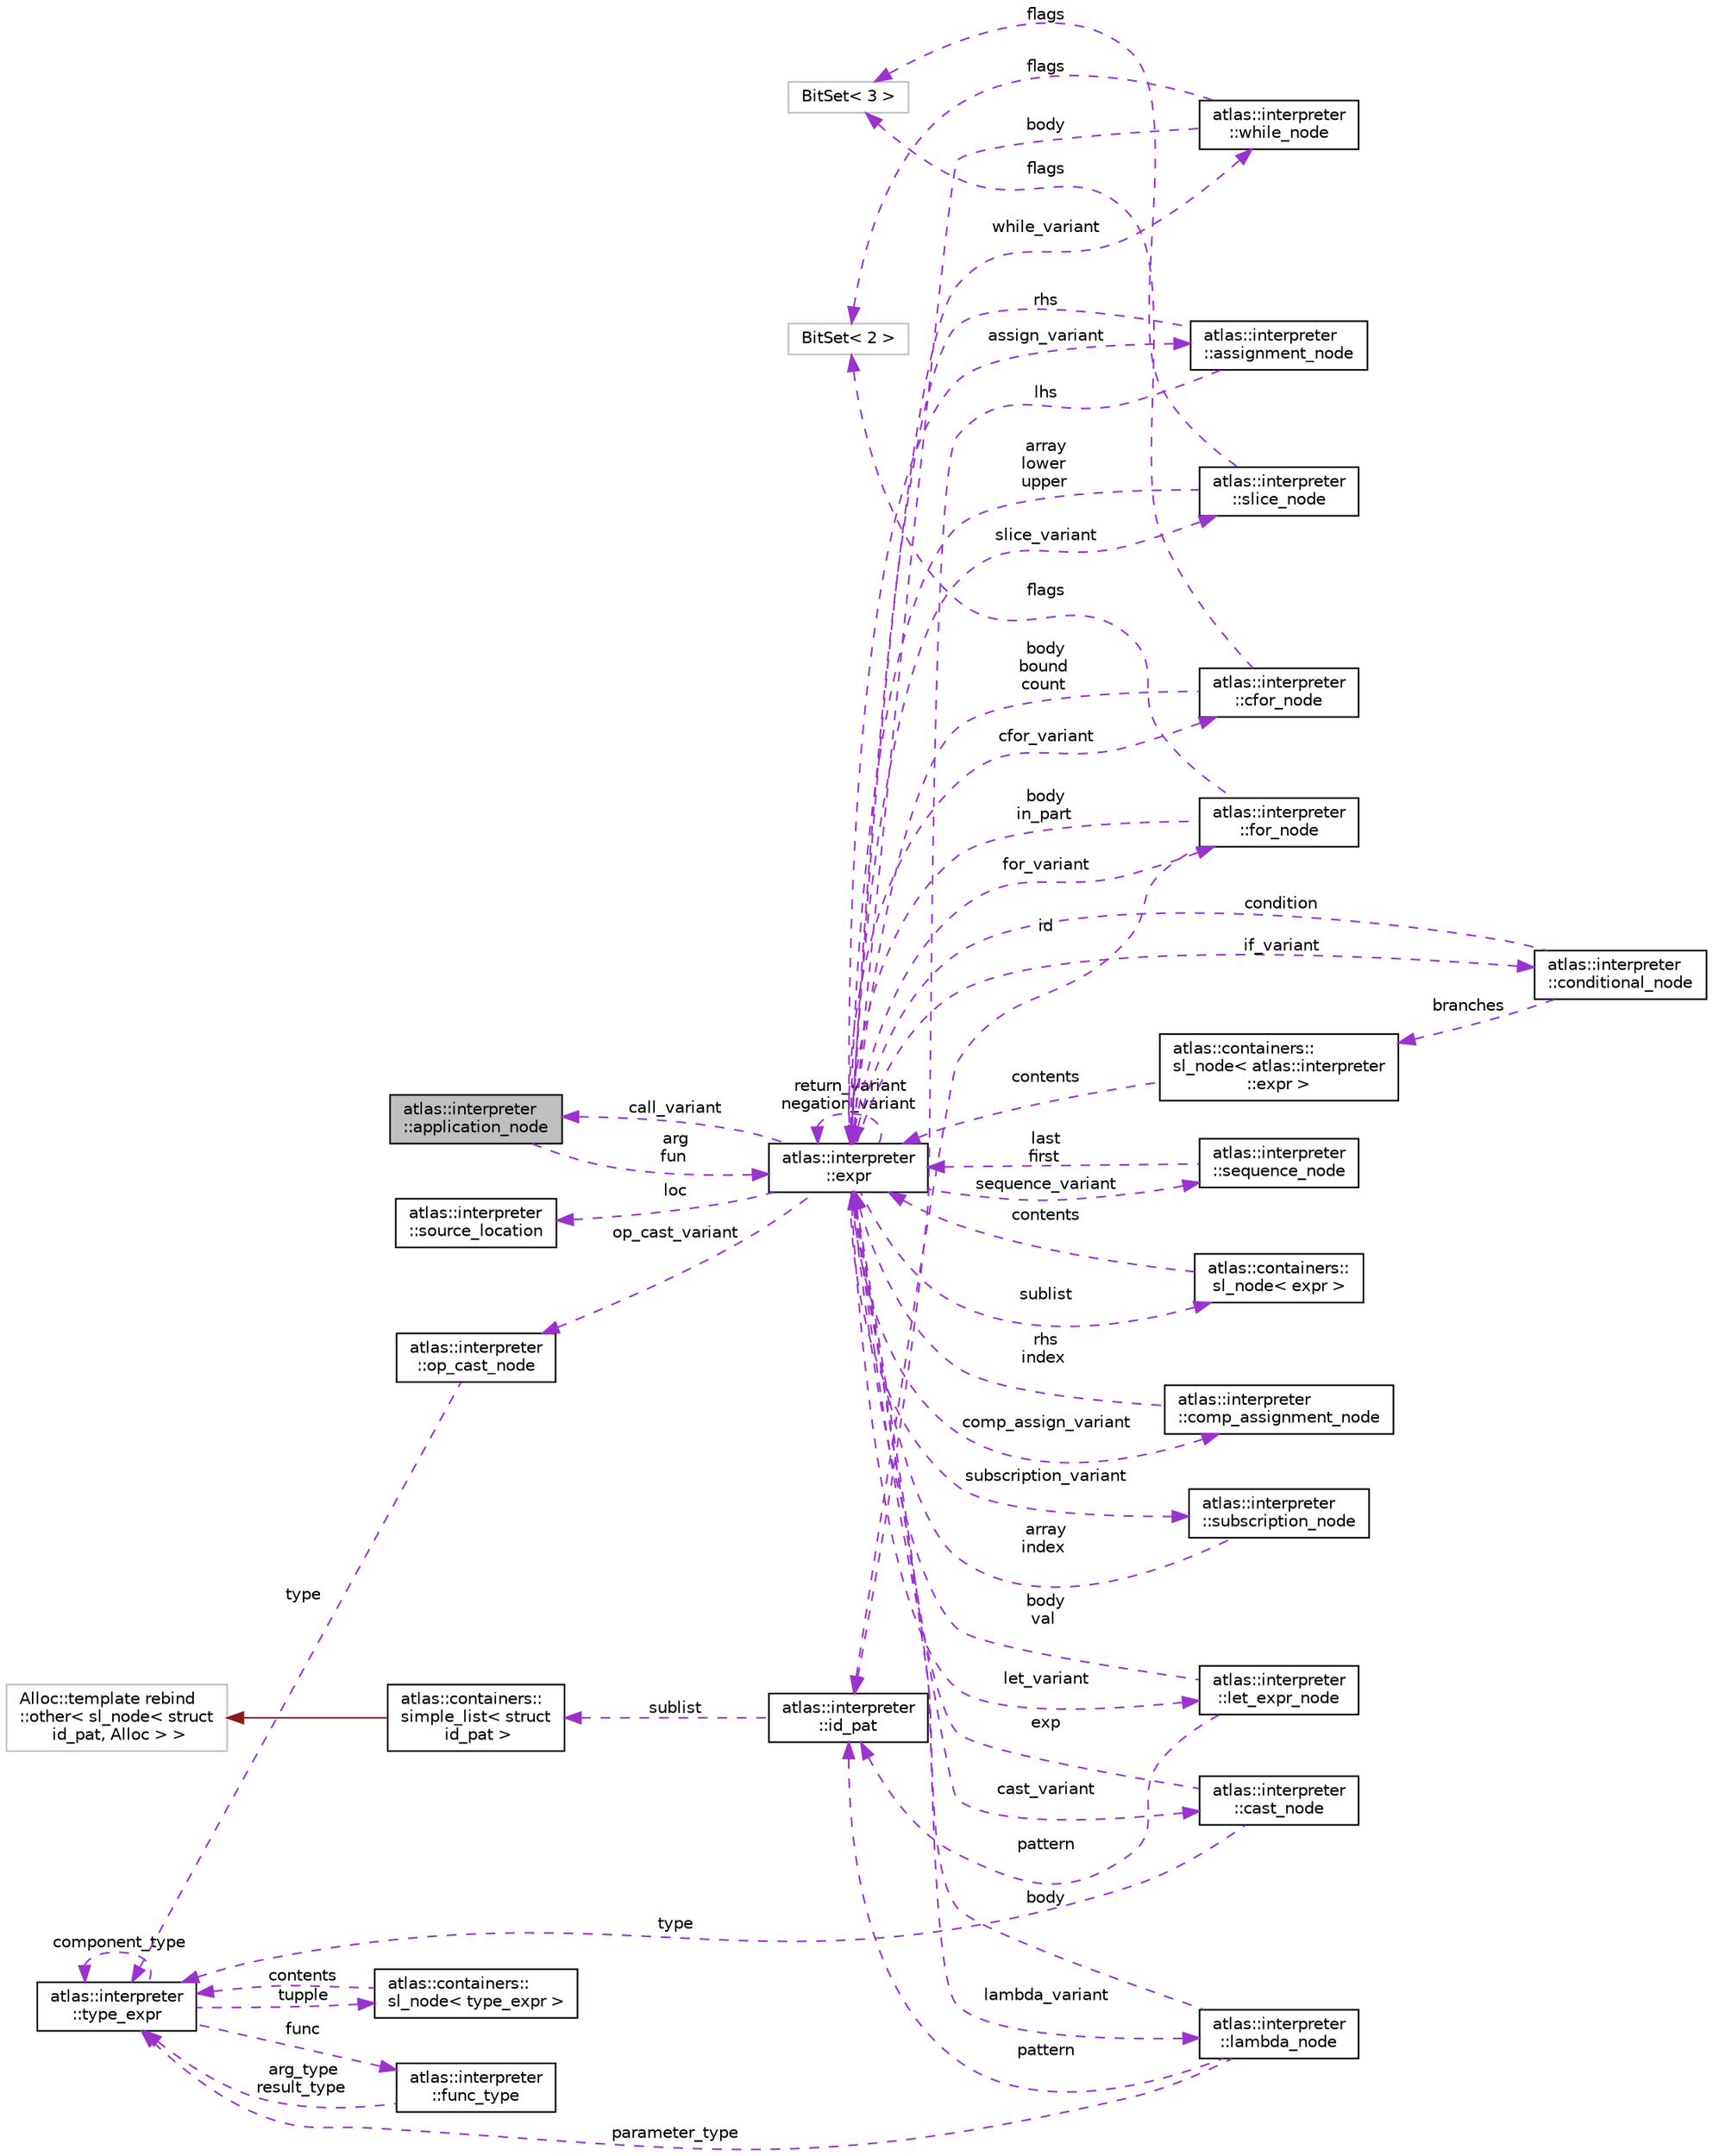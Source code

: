 digraph "atlas::interpreter::application_node"
{
  edge [fontname="Helvetica",fontsize="10",labelfontname="Helvetica",labelfontsize="10"];
  node [fontname="Helvetica",fontsize="10",shape=record];
  rankdir="LR";
  Node1 [label="atlas::interpreter\l::application_node",height=0.2,width=0.4,color="black", fillcolor="grey75", style="filled", fontcolor="black"];
  Node2 -> Node1 [dir="back",color="darkorchid3",fontsize="10",style="dashed",label=" arg\nfun" ,fontname="Helvetica"];
  Node2 [label="atlas::interpreter\l::expr",height=0.2,width=0.4,color="black", fillcolor="white", style="filled",URL="$structatlas_1_1interpreter_1_1expr.html"];
  Node3 -> Node2 [dir="back",color="darkorchid3",fontsize="10",style="dashed",label=" loc" ,fontname="Helvetica"];
  Node3 [label="atlas::interpreter\l::source_location",height=0.2,width=0.4,color="black", fillcolor="white", style="filled",URL="$structatlas_1_1interpreter_1_1source__location.html"];
  Node4 -> Node2 [dir="back",color="darkorchid3",fontsize="10",style="dashed",label=" cast_variant" ,fontname="Helvetica"];
  Node4 [label="atlas::interpreter\l::cast_node",height=0.2,width=0.4,color="black", fillcolor="white", style="filled",URL="$structatlas_1_1interpreter_1_1cast__node.html"];
  Node2 -> Node4 [dir="back",color="darkorchid3",fontsize="10",style="dashed",label=" exp" ,fontname="Helvetica"];
  Node5 -> Node4 [dir="back",color="darkorchid3",fontsize="10",style="dashed",label=" type" ,fontname="Helvetica"];
  Node5 [label="atlas::interpreter\l::type_expr",height=0.2,width=0.4,color="black", fillcolor="white", style="filled",URL="$structatlas_1_1interpreter_1_1type__expr.html"];
  Node6 -> Node5 [dir="back",color="darkorchid3",fontsize="10",style="dashed",label=" func" ,fontname="Helvetica"];
  Node6 [label="atlas::interpreter\l::func_type",height=0.2,width=0.4,color="black", fillcolor="white", style="filled",URL="$structatlas_1_1interpreter_1_1func__type.html"];
  Node5 -> Node6 [dir="back",color="darkorchid3",fontsize="10",style="dashed",label=" arg_type\nresult_type" ,fontname="Helvetica"];
  Node7 -> Node5 [dir="back",color="darkorchid3",fontsize="10",style="dashed",label=" tupple" ,fontname="Helvetica"];
  Node7 [label="atlas::containers::\lsl_node\< type_expr \>",height=0.2,width=0.4,color="black", fillcolor="white", style="filled",URL="$structatlas_1_1containers_1_1sl__node.html"];
  Node5 -> Node7 [dir="back",color="darkorchid3",fontsize="10",style="dashed",label=" contents" ,fontname="Helvetica"];
  Node5 -> Node5 [dir="back",color="darkorchid3",fontsize="10",style="dashed",label=" component_type" ,fontname="Helvetica"];
  Node8 -> Node2 [dir="back",color="darkorchid3",fontsize="10",style="dashed",label=" slice_variant" ,fontname="Helvetica"];
  Node8 [label="atlas::interpreter\l::slice_node",height=0.2,width=0.4,color="black", fillcolor="white", style="filled",URL="$structatlas_1_1interpreter_1_1slice__node.html"];
  Node2 -> Node8 [dir="back",color="darkorchid3",fontsize="10",style="dashed",label=" array\nlower\nupper" ,fontname="Helvetica"];
  Node9 -> Node8 [dir="back",color="darkorchid3",fontsize="10",style="dashed",label=" flags" ,fontname="Helvetica"];
  Node9 [label="BitSet\< 3 \>",height=0.2,width=0.4,color="grey75", fillcolor="white", style="filled"];
  Node10 -> Node2 [dir="back",color="darkorchid3",fontsize="10",style="dashed",label=" op_cast_variant" ,fontname="Helvetica"];
  Node10 [label="atlas::interpreter\l::op_cast_node",height=0.2,width=0.4,color="black", fillcolor="white", style="filled",URL="$structatlas_1_1interpreter_1_1op__cast__node.html"];
  Node5 -> Node10 [dir="back",color="darkorchid3",fontsize="10",style="dashed",label=" type" ,fontname="Helvetica"];
  Node11 -> Node2 [dir="back",color="darkorchid3",fontsize="10",style="dashed",label=" subscription_variant" ,fontname="Helvetica"];
  Node11 [label="atlas::interpreter\l::subscription_node",height=0.2,width=0.4,color="black", fillcolor="white", style="filled",URL="$structatlas_1_1interpreter_1_1subscription__node.html"];
  Node2 -> Node11 [dir="back",color="darkorchid3",fontsize="10",style="dashed",label=" array\nindex" ,fontname="Helvetica"];
  Node12 -> Node2 [dir="back",color="darkorchid3",fontsize="10",style="dashed",label=" let_variant" ,fontname="Helvetica"];
  Node12 [label="atlas::interpreter\l::let_expr_node",height=0.2,width=0.4,color="black", fillcolor="white", style="filled",URL="$structatlas_1_1interpreter_1_1let__expr__node.html"];
  Node13 -> Node12 [dir="back",color="darkorchid3",fontsize="10",style="dashed",label=" pattern" ,fontname="Helvetica"];
  Node13 [label="atlas::interpreter\l::id_pat",height=0.2,width=0.4,color="black", fillcolor="white", style="filled",URL="$structatlas_1_1interpreter_1_1id__pat.html"];
  Node14 -> Node13 [dir="back",color="darkorchid3",fontsize="10",style="dashed",label=" sublist" ,fontname="Helvetica"];
  Node14 [label="atlas::containers::\lsimple_list\< struct\l id_pat \>",height=0.2,width=0.4,color="black", fillcolor="white", style="filled",URL="$classatlas_1_1containers_1_1simple__list.html"];
  Node15 -> Node14 [dir="back",color="firebrick4",fontsize="10",style="solid",fontname="Helvetica"];
  Node15 [label="Alloc::template rebind\l::other\< sl_node\< struct\l id_pat, Alloc \> \>",height=0.2,width=0.4,color="grey75", fillcolor="white", style="filled"];
  Node2 -> Node12 [dir="back",color="darkorchid3",fontsize="10",style="dashed",label=" body\nval" ,fontname="Helvetica"];
  Node16 -> Node2 [dir="back",color="darkorchid3",fontsize="10",style="dashed",label=" cfor_variant" ,fontname="Helvetica"];
  Node16 [label="atlas::interpreter\l::cfor_node",height=0.2,width=0.4,color="black", fillcolor="white", style="filled",URL="$structatlas_1_1interpreter_1_1cfor__node.html"];
  Node2 -> Node16 [dir="back",color="darkorchid3",fontsize="10",style="dashed",label=" body\nbound\ncount" ,fontname="Helvetica"];
  Node9 -> Node16 [dir="back",color="darkorchid3",fontsize="10",style="dashed",label=" flags" ,fontname="Helvetica"];
  Node17 -> Node2 [dir="back",color="darkorchid3",fontsize="10",style="dashed",label=" for_variant" ,fontname="Helvetica"];
  Node17 [label="atlas::interpreter\l::for_node",height=0.2,width=0.4,color="black", fillcolor="white", style="filled",URL="$structatlas_1_1interpreter_1_1for__node.html"];
  Node13 -> Node17 [dir="back",color="darkorchid3",fontsize="10",style="dashed",label=" id" ,fontname="Helvetica"];
  Node2 -> Node17 [dir="back",color="darkorchid3",fontsize="10",style="dashed",label=" body\nin_part" ,fontname="Helvetica"];
  Node18 -> Node17 [dir="back",color="darkorchid3",fontsize="10",style="dashed",label=" flags" ,fontname="Helvetica"];
  Node18 [label="BitSet\< 2 \>",height=0.2,width=0.4,color="grey75", fillcolor="white", style="filled"];
  Node19 -> Node2 [dir="back",color="darkorchid3",fontsize="10",style="dashed",label=" if_variant" ,fontname="Helvetica"];
  Node19 [label="atlas::interpreter\l::conditional_node",height=0.2,width=0.4,color="black", fillcolor="white", style="filled",URL="$structatlas_1_1interpreter_1_1conditional__node.html"];
  Node20 -> Node19 [dir="back",color="darkorchid3",fontsize="10",style="dashed",label=" branches" ,fontname="Helvetica"];
  Node20 [label="atlas::containers::\lsl_node\< atlas::interpreter\l::expr \>",height=0.2,width=0.4,color="black", fillcolor="white", style="filled",URL="$structatlas_1_1containers_1_1sl__node.html"];
  Node2 -> Node20 [dir="back",color="darkorchid3",fontsize="10",style="dashed",label=" contents" ,fontname="Helvetica"];
  Node2 -> Node19 [dir="back",color="darkorchid3",fontsize="10",style="dashed",label=" condition" ,fontname="Helvetica"];
  Node21 -> Node2 [dir="back",color="darkorchid3",fontsize="10",style="dashed",label=" sequence_variant" ,fontname="Helvetica"];
  Node21 [label="atlas::interpreter\l::sequence_node",height=0.2,width=0.4,color="black", fillcolor="white", style="filled",URL="$structatlas_1_1interpreter_1_1sequence__node.html"];
  Node2 -> Node21 [dir="back",color="darkorchid3",fontsize="10",style="dashed",label=" last\nfirst" ,fontname="Helvetica"];
  Node22 -> Node2 [dir="back",color="darkorchid3",fontsize="10",style="dashed",label=" while_variant" ,fontname="Helvetica"];
  Node22 [label="atlas::interpreter\l::while_node",height=0.2,width=0.4,color="black", fillcolor="white", style="filled",URL="$structatlas_1_1interpreter_1_1while__node.html"];
  Node2 -> Node22 [dir="back",color="darkorchid3",fontsize="10",style="dashed",label=" body" ,fontname="Helvetica"];
  Node18 -> Node22 [dir="back",color="darkorchid3",fontsize="10",style="dashed",label=" flags" ,fontname="Helvetica"];
  Node23 -> Node2 [dir="back",color="darkorchid3",fontsize="10",style="dashed",label=" assign_variant" ,fontname="Helvetica"];
  Node23 [label="atlas::interpreter\l::assignment_node",height=0.2,width=0.4,color="black", fillcolor="white", style="filled",URL="$structatlas_1_1interpreter_1_1assignment__node.html"];
  Node13 -> Node23 [dir="back",color="darkorchid3",fontsize="10",style="dashed",label=" lhs" ,fontname="Helvetica"];
  Node2 -> Node23 [dir="back",color="darkorchid3",fontsize="10",style="dashed",label=" rhs" ,fontname="Helvetica"];
  Node2 -> Node2 [dir="back",color="darkorchid3",fontsize="10",style="dashed",label=" return_variant\nnegation_variant" ,fontname="Helvetica"];
  Node1 -> Node2 [dir="back",color="darkorchid3",fontsize="10",style="dashed",label=" call_variant" ,fontname="Helvetica"];
  Node24 -> Node2 [dir="back",color="darkorchid3",fontsize="10",style="dashed",label=" sublist" ,fontname="Helvetica"];
  Node24 [label="atlas::containers::\lsl_node\< expr \>",height=0.2,width=0.4,color="black", fillcolor="white", style="filled",URL="$structatlas_1_1containers_1_1sl__node.html"];
  Node2 -> Node24 [dir="back",color="darkorchid3",fontsize="10",style="dashed",label=" contents" ,fontname="Helvetica"];
  Node25 -> Node2 [dir="back",color="darkorchid3",fontsize="10",style="dashed",label=" lambda_variant" ,fontname="Helvetica"];
  Node25 [label="atlas::interpreter\l::lambda_node",height=0.2,width=0.4,color="black", fillcolor="white", style="filled",URL="$structatlas_1_1interpreter_1_1lambda__node.html"];
  Node13 -> Node25 [dir="back",color="darkorchid3",fontsize="10",style="dashed",label=" pattern" ,fontname="Helvetica"];
  Node2 -> Node25 [dir="back",color="darkorchid3",fontsize="10",style="dashed",label=" body" ,fontname="Helvetica"];
  Node5 -> Node25 [dir="back",color="darkorchid3",fontsize="10",style="dashed",label=" parameter_type" ,fontname="Helvetica"];
  Node26 -> Node2 [dir="back",color="darkorchid3",fontsize="10",style="dashed",label=" comp_assign_variant" ,fontname="Helvetica"];
  Node26 [label="atlas::interpreter\l::comp_assignment_node",height=0.2,width=0.4,color="black", fillcolor="white", style="filled",URL="$structatlas_1_1interpreter_1_1comp__assignment__node.html"];
  Node2 -> Node26 [dir="back",color="darkorchid3",fontsize="10",style="dashed",label=" rhs\nindex" ,fontname="Helvetica"];
}
